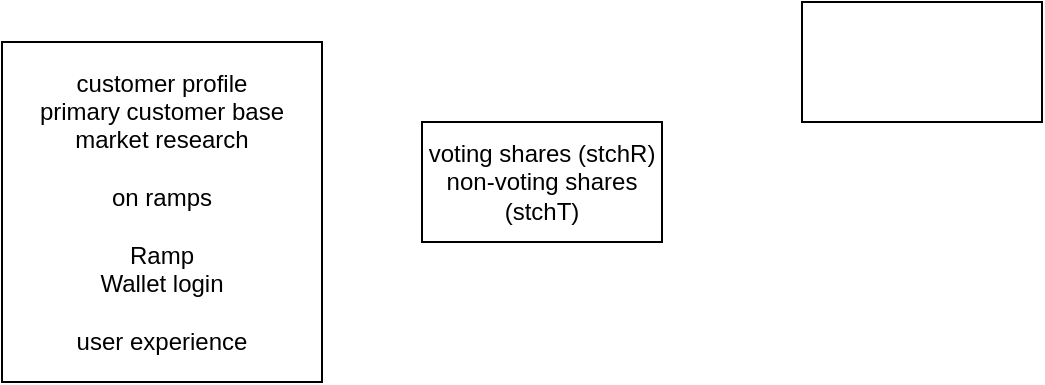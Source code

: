 <mxfile version="15.9.1" type="github">
  <diagram id="jtPNS9u7K7bFTt6-Y_2N" name="Page-1">
    <mxGraphModel dx="1862" dy="1721" grid="1" gridSize="10" guides="1" tooltips="1" connect="1" arrows="1" fold="1" page="1" pageScale="1" pageWidth="850" pageHeight="1100" math="0" shadow="0">
      <root>
        <mxCell id="0" />
        <mxCell id="1" parent="0" />
        <mxCell id="izu9FWkbz1vbarUPhPjC-1" value="customer profile&lt;br&gt;primary customer base&lt;br&gt;market research&lt;br&gt;&lt;br&gt;on ramps&lt;br&gt;&lt;br&gt;Ramp&lt;br&gt;Wallet login&lt;br&gt;&lt;br&gt;user experience&lt;br&gt;" style="rounded=0;whiteSpace=wrap;html=1;" parent="1" vertex="1">
          <mxGeometry x="-10" y="-40" width="160" height="170" as="geometry" />
        </mxCell>
        <mxCell id="izu9FWkbz1vbarUPhPjC-2" value="voting shares (stchR)&lt;br&gt;non-voting shares (stchT)" style="rounded=0;whiteSpace=wrap;html=1;" parent="1" vertex="1">
          <mxGeometry x="200" width="120" height="60" as="geometry" />
        </mxCell>
        <mxCell id="AWGWYoYVwl9CMY4R9xOL-1" value="" style="rounded=0;whiteSpace=wrap;html=1;" vertex="1" parent="1">
          <mxGeometry x="390" y="-60" width="120" height="60" as="geometry" />
        </mxCell>
      </root>
    </mxGraphModel>
  </diagram>
</mxfile>
